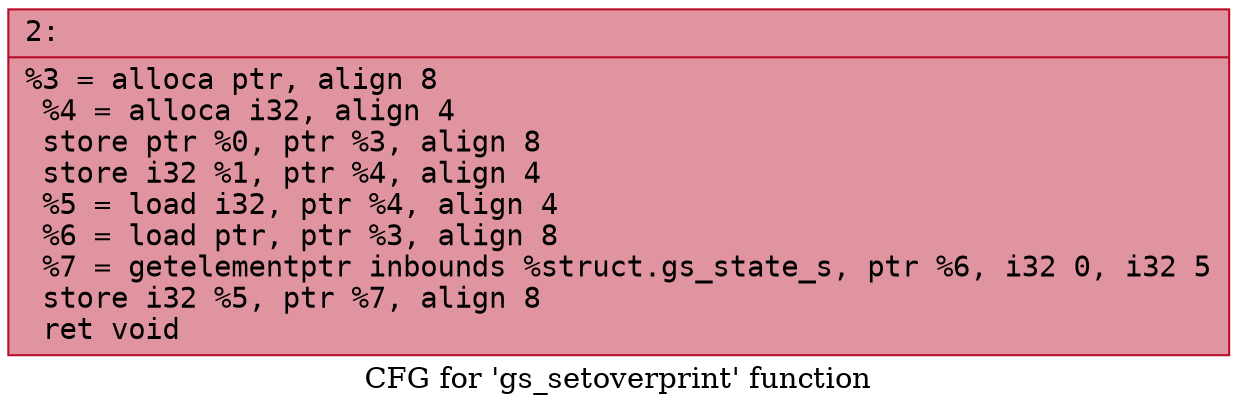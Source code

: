 digraph "CFG for 'gs_setoverprint' function" {
	label="CFG for 'gs_setoverprint' function";

	Node0x600002e0ea80 [shape=record,color="#b70d28ff", style=filled, fillcolor="#b70d2870" fontname="Courier",label="{2:\l|  %3 = alloca ptr, align 8\l  %4 = alloca i32, align 4\l  store ptr %0, ptr %3, align 8\l  store i32 %1, ptr %4, align 4\l  %5 = load i32, ptr %4, align 4\l  %6 = load ptr, ptr %3, align 8\l  %7 = getelementptr inbounds %struct.gs_state_s, ptr %6, i32 0, i32 5\l  store i32 %5, ptr %7, align 8\l  ret void\l}"];
}
